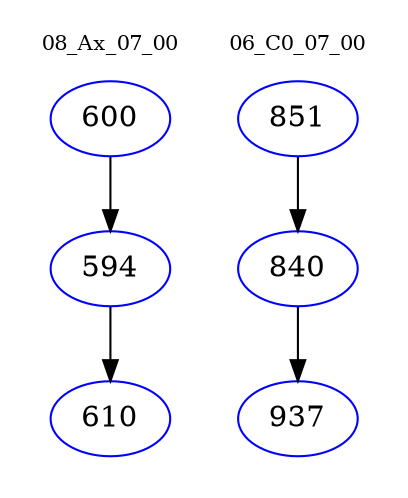 digraph{
subgraph cluster_0 {
color = white
label = "08_Ax_07_00";
fontsize=10;
T0_600 [label="600", color="blue"]
T0_600 -> T0_594 [color="black"]
T0_594 [label="594", color="blue"]
T0_594 -> T0_610 [color="black"]
T0_610 [label="610", color="blue"]
}
subgraph cluster_1 {
color = white
label = "06_C0_07_00";
fontsize=10;
T1_851 [label="851", color="blue"]
T1_851 -> T1_840 [color="black"]
T1_840 [label="840", color="blue"]
T1_840 -> T1_937 [color="black"]
T1_937 [label="937", color="blue"]
}
}
